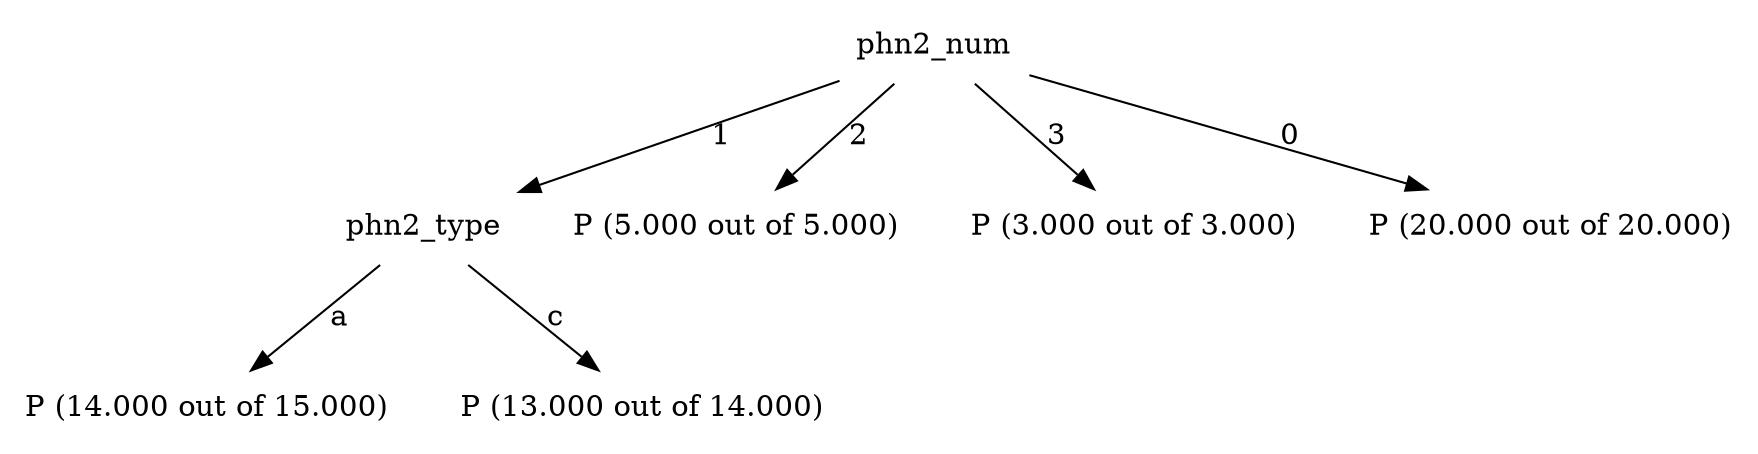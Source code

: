digraph G {
"bg==" [ shape=plaintext label="phn2_num"]
"bg==" -> "bi0w" [ label="1" ]
"bi0w" [ shape=plaintext label="phn2_type"]
"bi0w" -> "bi0wLTE=" [ label="a" ]
"bi0wLTE=" [ shape=plaintext label="P (14.000 out of 15.000)"]
"bi0w" -> "bi0wLTI=" [ label="c" ]
"bi0wLTI=" [ shape=plaintext label="P (13.000 out of 14.000)"]
"bg==" -> "bi0x" [ label="2" ]
"bi0x" [ shape=plaintext label="P (5.000 out of 5.000)"]
"bg==" -> "bi0y" [ label="3" ]
"bi0y" [ shape=plaintext label="P (3.000 out of 3.000)"]
"bg==" -> "bi0z" [ label="0" ]
"bi0z" [ shape=plaintext label="P (20.000 out of 20.000)"]
}
